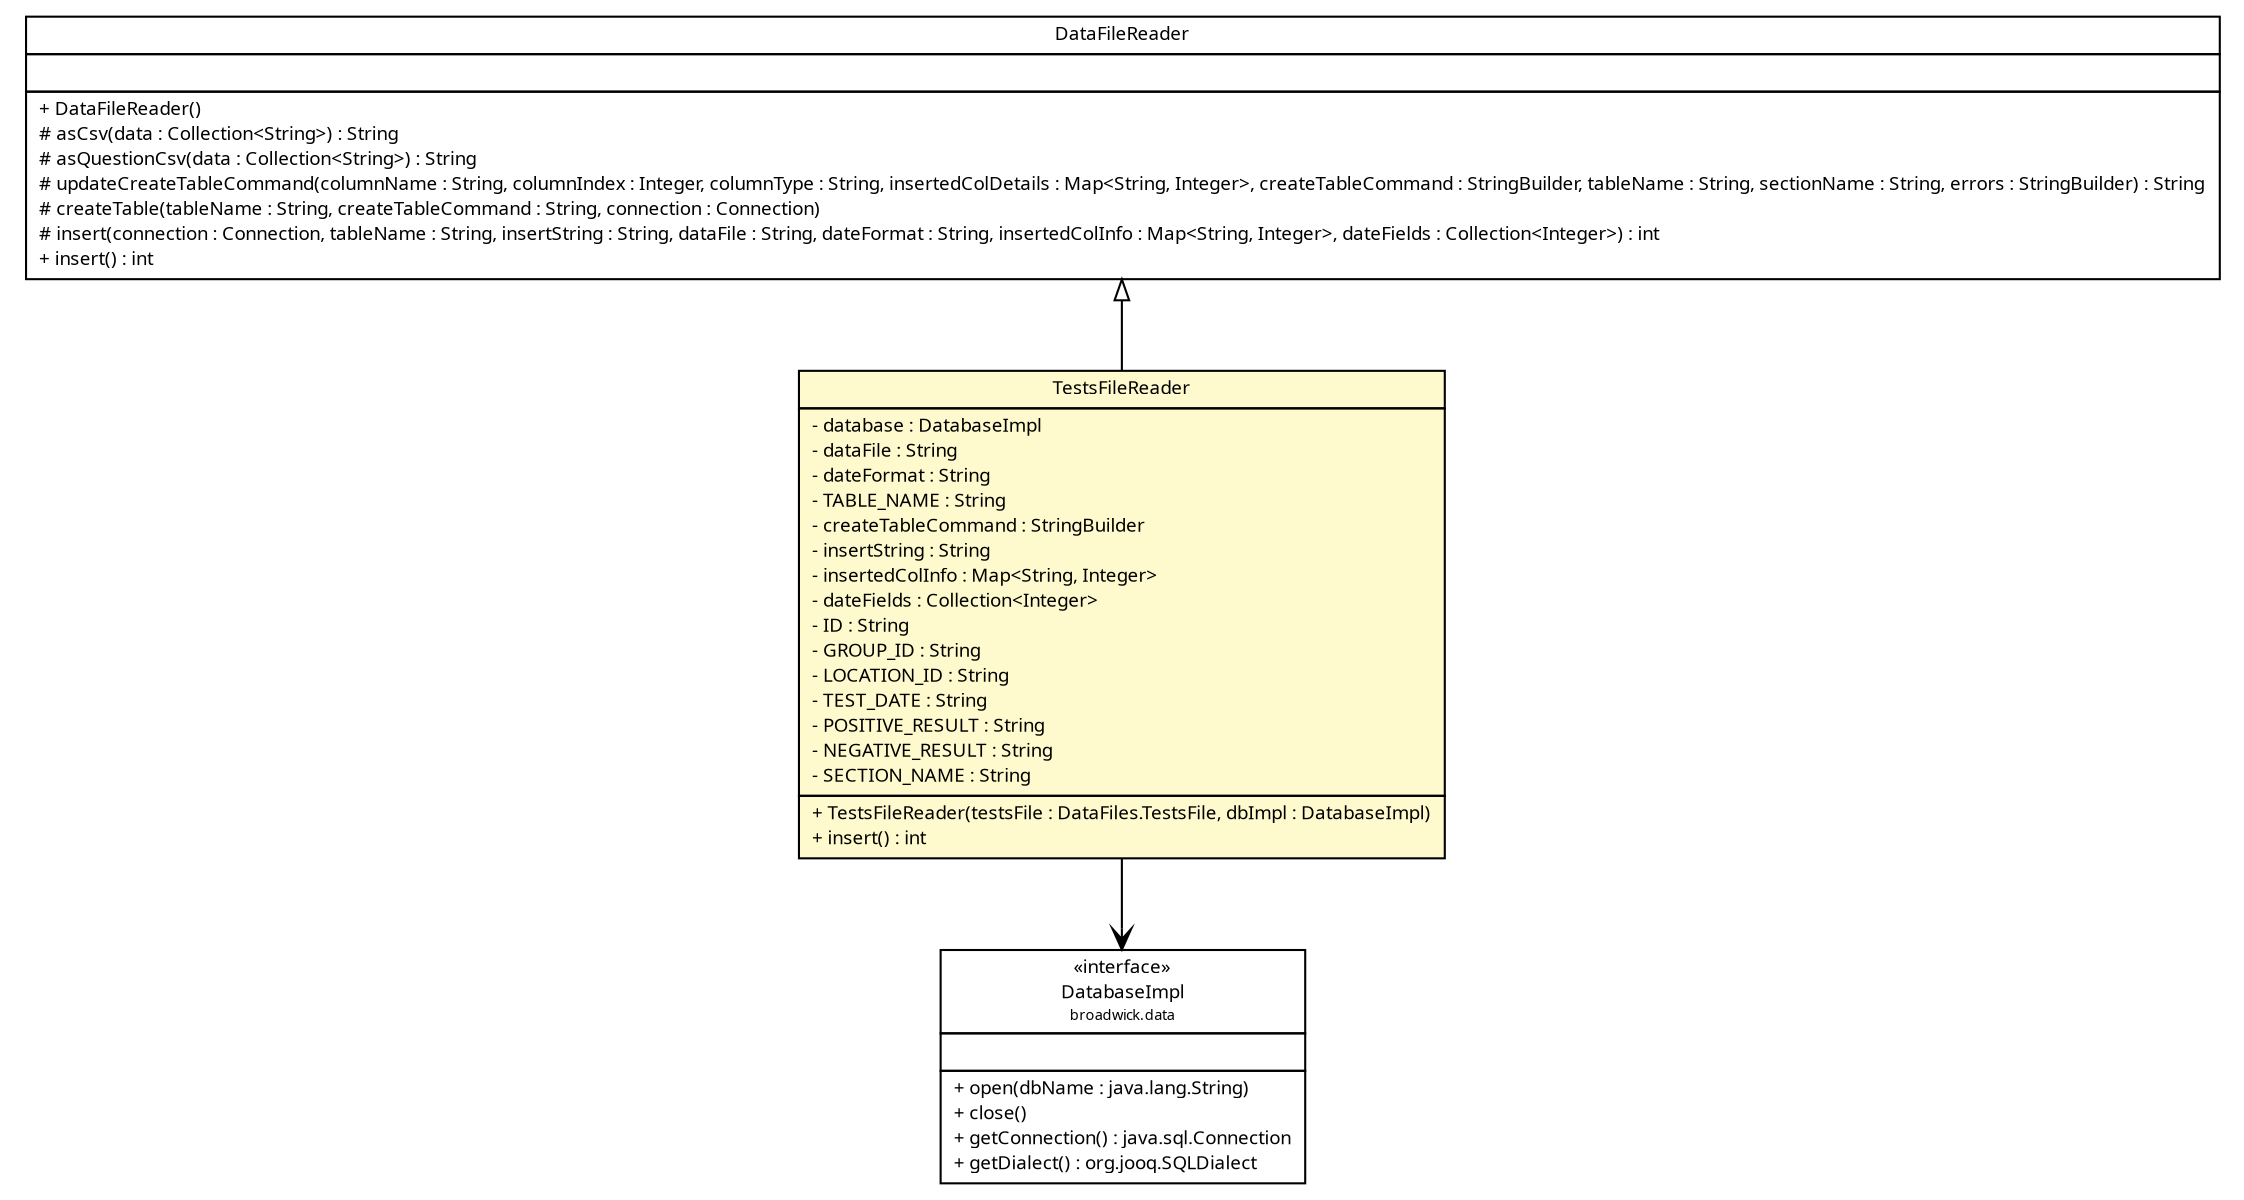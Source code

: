 #!/usr/local/bin/dot
#
# Class diagram 
# Generated by UMLGraph version R5_6 (http://www.umlgraph.org/)
#

digraph G {
	edge [fontname="Trebuchet MS",fontsize=10,labelfontname="Trebuchet MS",labelfontsize=10];
	node [fontname="Trebuchet MS",fontsize=10,shape=plaintext];
	nodesep=0.25;
	ranksep=0.5;
	// broadwick.data.DatabaseImpl
	c20430 [label=<<table title="broadwick.data.DatabaseImpl" border="0" cellborder="1" cellspacing="0" cellpadding="2" port="p" href="../DatabaseImpl.html">
		<tr><td><table border="0" cellspacing="0" cellpadding="1">
<tr><td align="center" balign="center"> &#171;interface&#187; </td></tr>
<tr><td align="center" balign="center"><font face="Trebuchet MS"> DatabaseImpl </font></td></tr>
<tr><td align="center" balign="center"><font face="Trebuchet MS" point-size="7.0"> broadwick.data </font></td></tr>
		</table></td></tr>
		<tr><td><table border="0" cellspacing="0" cellpadding="1">
<tr><td align="left" balign="left">  </td></tr>
		</table></td></tr>
		<tr><td><table border="0" cellspacing="0" cellpadding="1">
<tr><td align="left" balign="left"> + open(dbName : java.lang.String) </td></tr>
<tr><td align="left" balign="left"> + close() </td></tr>
<tr><td align="left" balign="left"> + getConnection() : java.sql.Connection </td></tr>
<tr><td align="left" balign="left"> + getDialect() : org.jooq.SQLDialect </td></tr>
		</table></td></tr>
		</table>>, URL="../DatabaseImpl.html", fontname="Trebuchet MS", fontcolor="black", fontsize=9.0];
	// broadwick.data.readers.TestsFileReader
	c20432 [label=<<table title="broadwick.data.readers.TestsFileReader" border="0" cellborder="1" cellspacing="0" cellpadding="2" port="p" bgcolor="lemonChiffon" href="./TestsFileReader.html">
		<tr><td><table border="0" cellspacing="0" cellpadding="1">
<tr><td align="center" balign="center"><font face="Trebuchet MS"> TestsFileReader </font></td></tr>
		</table></td></tr>
		<tr><td><table border="0" cellspacing="0" cellpadding="1">
<tr><td align="left" balign="left"> - database : DatabaseImpl </td></tr>
<tr><td align="left" balign="left"> - dataFile : String </td></tr>
<tr><td align="left" balign="left"> - dateFormat : String </td></tr>
<tr><td align="left" balign="left"> - TABLE_NAME : String </td></tr>
<tr><td align="left" balign="left"> - createTableCommand : StringBuilder </td></tr>
<tr><td align="left" balign="left"> - insertString : String </td></tr>
<tr><td align="left" balign="left"> - insertedColInfo : Map&lt;String, Integer&gt; </td></tr>
<tr><td align="left" balign="left"> - dateFields : Collection&lt;Integer&gt; </td></tr>
<tr><td align="left" balign="left"> - ID : String </td></tr>
<tr><td align="left" balign="left"> - GROUP_ID : String </td></tr>
<tr><td align="left" balign="left"> - LOCATION_ID : String </td></tr>
<tr><td align="left" balign="left"> - TEST_DATE : String </td></tr>
<tr><td align="left" balign="left"> - POSITIVE_RESULT : String </td></tr>
<tr><td align="left" balign="left"> - NEGATIVE_RESULT : String </td></tr>
<tr><td align="left" balign="left"> - SECTION_NAME : String </td></tr>
		</table></td></tr>
		<tr><td><table border="0" cellspacing="0" cellpadding="1">
<tr><td align="left" balign="left"> + TestsFileReader(testsFile : DataFiles.TestsFile, dbImpl : DatabaseImpl) </td></tr>
<tr><td align="left" balign="left"> + insert() : int </td></tr>
		</table></td></tr>
		</table>>, URL="./TestsFileReader.html", fontname="Trebuchet MS", fontcolor="black", fontsize=9.0];
	// broadwick.data.readers.DataFileReader
	c20437 [label=<<table title="broadwick.data.readers.DataFileReader" border="0" cellborder="1" cellspacing="0" cellpadding="2" port="p" href="./DataFileReader.html">
		<tr><td><table border="0" cellspacing="0" cellpadding="1">
<tr><td align="center" balign="center"><font face="Trebuchet MS"> DataFileReader </font></td></tr>
		</table></td></tr>
		<tr><td><table border="0" cellspacing="0" cellpadding="1">
<tr><td align="left" balign="left">  </td></tr>
		</table></td></tr>
		<tr><td><table border="0" cellspacing="0" cellpadding="1">
<tr><td align="left" balign="left"> + DataFileReader() </td></tr>
<tr><td align="left" balign="left"> # asCsv(data : Collection&lt;String&gt;) : String </td></tr>
<tr><td align="left" balign="left"> # asQuestionCsv(data : Collection&lt;String&gt;) : String </td></tr>
<tr><td align="left" balign="left"> # updateCreateTableCommand(columnName : String, columnIndex : Integer, columnType : String, insertedColDetails : Map&lt;String, Integer&gt;, createTableCommand : StringBuilder, tableName : String, sectionName : String, errors : StringBuilder) : String </td></tr>
<tr><td align="left" balign="left"> # createTable(tableName : String, createTableCommand : String, connection : Connection) </td></tr>
<tr><td align="left" balign="left"> # insert(connection : Connection, tableName : String, insertString : String, dataFile : String, dateFormat : String, insertedColInfo : Map&lt;String, Integer&gt;, dateFields : Collection&lt;Integer&gt;) : int </td></tr>
<tr><td align="left" balign="left"><font face="Trebuchet MS" point-size="9.0"> + insert() : int </font></td></tr>
		</table></td></tr>
		</table>>, URL="./DataFileReader.html", fontname="Trebuchet MS", fontcolor="black", fontsize=9.0];
	//broadwick.data.readers.TestsFileReader extends broadwick.data.readers.DataFileReader
	c20437:p -> c20432:p [dir=back,arrowtail=empty];
	// broadwick.data.readers.TestsFileReader NAVASSOC broadwick.data.DatabaseImpl
	c20432:p -> c20430:p [taillabel="", label="", headlabel="", fontname="Trebuchet MS", fontcolor="black", fontsize=10.0, color="black", arrowhead=open];
}


